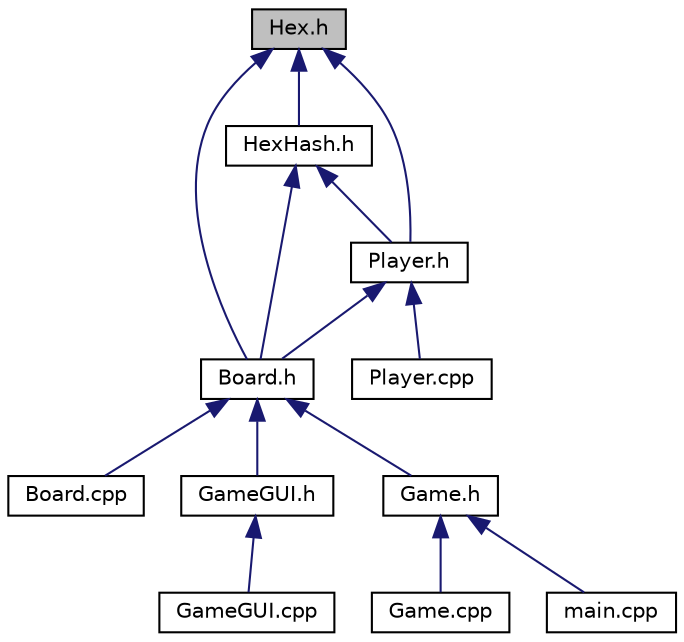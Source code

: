 digraph "Hex.h"
{
  edge [fontname="Helvetica",fontsize="10",labelfontname="Helvetica",labelfontsize="10"];
  node [fontname="Helvetica",fontsize="10",shape=record];
  Node1 [label="Hex.h",height=0.2,width=0.4,color="black", fillcolor="grey75", style="filled", fontcolor="black"];
  Node1 -> Node2 [dir="back",color="midnightblue",fontsize="10",style="solid"];
  Node2 [label="Board.h",height=0.2,width=0.4,color="black", fillcolor="white", style="filled",URL="$Board_8h.html"];
  Node2 -> Node3 [dir="back",color="midnightblue",fontsize="10",style="solid"];
  Node3 [label="Board.cpp",height=0.2,width=0.4,color="black", fillcolor="white", style="filled",URL="$Board_8cpp.html"];
  Node2 -> Node4 [dir="back",color="midnightblue",fontsize="10",style="solid"];
  Node4 [label="GameGUI.h",height=0.2,width=0.4,color="black", fillcolor="white", style="filled",URL="$GameGUI_8h.html"];
  Node4 -> Node5 [dir="back",color="midnightblue",fontsize="10",style="solid"];
  Node5 [label="GameGUI.cpp",height=0.2,width=0.4,color="black", fillcolor="white", style="filled",URL="$GameGUI_8cpp.html"];
  Node2 -> Node6 [dir="back",color="midnightblue",fontsize="10",style="solid"];
  Node6 [label="Game.h",height=0.2,width=0.4,color="black", fillcolor="white", style="filled",URL="$Game_8h.html"];
  Node6 -> Node7 [dir="back",color="midnightblue",fontsize="10",style="solid"];
  Node7 [label="Game.cpp",height=0.2,width=0.4,color="black", fillcolor="white", style="filled",URL="$Game_8cpp.html"];
  Node6 -> Node8 [dir="back",color="midnightblue",fontsize="10",style="solid"];
  Node8 [label="main.cpp",height=0.2,width=0.4,color="black", fillcolor="white", style="filled",URL="$main_8cpp.html"];
  Node1 -> Node9 [dir="back",color="midnightblue",fontsize="10",style="solid"];
  Node9 [label="HexHash.h",height=0.2,width=0.4,color="black", fillcolor="white", style="filled",URL="$HexHash_8h.html"];
  Node9 -> Node2 [dir="back",color="midnightblue",fontsize="10",style="solid"];
  Node9 -> Node10 [dir="back",color="midnightblue",fontsize="10",style="solid"];
  Node10 [label="Player.h",height=0.2,width=0.4,color="black", fillcolor="white", style="filled",URL="$Player_8h.html"];
  Node10 -> Node2 [dir="back",color="midnightblue",fontsize="10",style="solid"];
  Node10 -> Node11 [dir="back",color="midnightblue",fontsize="10",style="solid"];
  Node11 [label="Player.cpp",height=0.2,width=0.4,color="black", fillcolor="white", style="filled",URL="$Player_8cpp.html"];
  Node1 -> Node10 [dir="back",color="midnightblue",fontsize="10",style="solid"];
}

